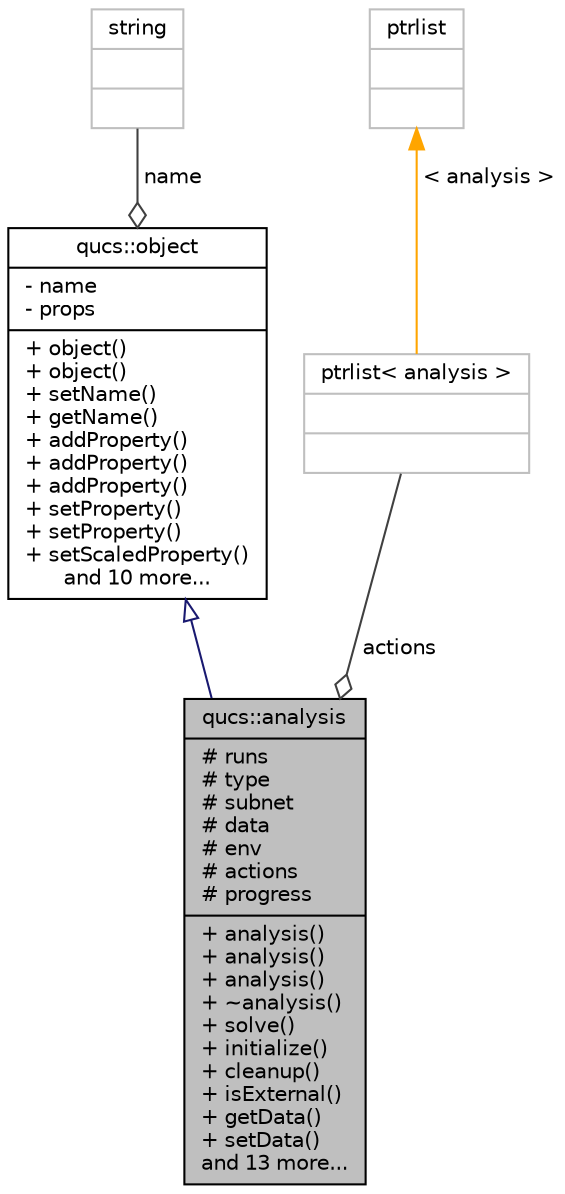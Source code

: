 digraph G
{
  edge [fontname="Helvetica",fontsize="10",labelfontname="Helvetica",labelfontsize="10"];
  node [fontname="Helvetica",fontsize="10",shape=record];
  Node1 [label="{qucs::analysis\n|# runs\l# type\l# subnet\l# data\l# env\l# actions\l# progress\l|+ analysis()\l+ analysis()\l+ analysis()\l+ ~analysis()\l+ solve()\l+ initialize()\l+ cleanup()\l+ isExternal()\l+ getData()\l+ setData()\land 13 more...}",height=0.2,width=0.4,color="black", fillcolor="grey75", style="filled" fontcolor="black"];
  Node2 -> Node1 [dir="back",color="midnightblue",fontsize="10",style="solid",arrowtail="onormal",fontname="Helvetica"];
  Node2 [label="{qucs::object\n|- name\l- props\l|+ object()\l+ object()\l+ setName()\l+ getName()\l+ addProperty()\l+ addProperty()\l+ addProperty()\l+ setProperty()\l+ setProperty()\l+ setScaledProperty()\land 10 more...}",height=0.2,width=0.4,color="black", fillcolor="white", style="filled",URL="$classqucs_1_1object.html",tooltip="generic object class."];
  Node3 -> Node2 [color="grey25",fontsize="10",style="solid",label=" name" ,arrowhead="odiamond",fontname="Helvetica"];
  Node3 [label="{string\n||}",height=0.2,width=0.4,color="grey75", fillcolor="white", style="filled"];
  Node4 -> Node1 [color="grey25",fontsize="10",style="solid",label=" actions" ,arrowhead="odiamond",fontname="Helvetica"];
  Node4 [label="{ptrlist\< analysis \>\n||}",height=0.2,width=0.4,color="grey75", fillcolor="white", style="filled"];
  Node5 -> Node4 [dir="back",color="orange",fontsize="10",style="solid",label=" \< analysis \>" ,fontname="Helvetica"];
  Node5 [label="{ptrlist\n||}",height=0.2,width=0.4,color="grey75", fillcolor="white", style="filled"];
}
